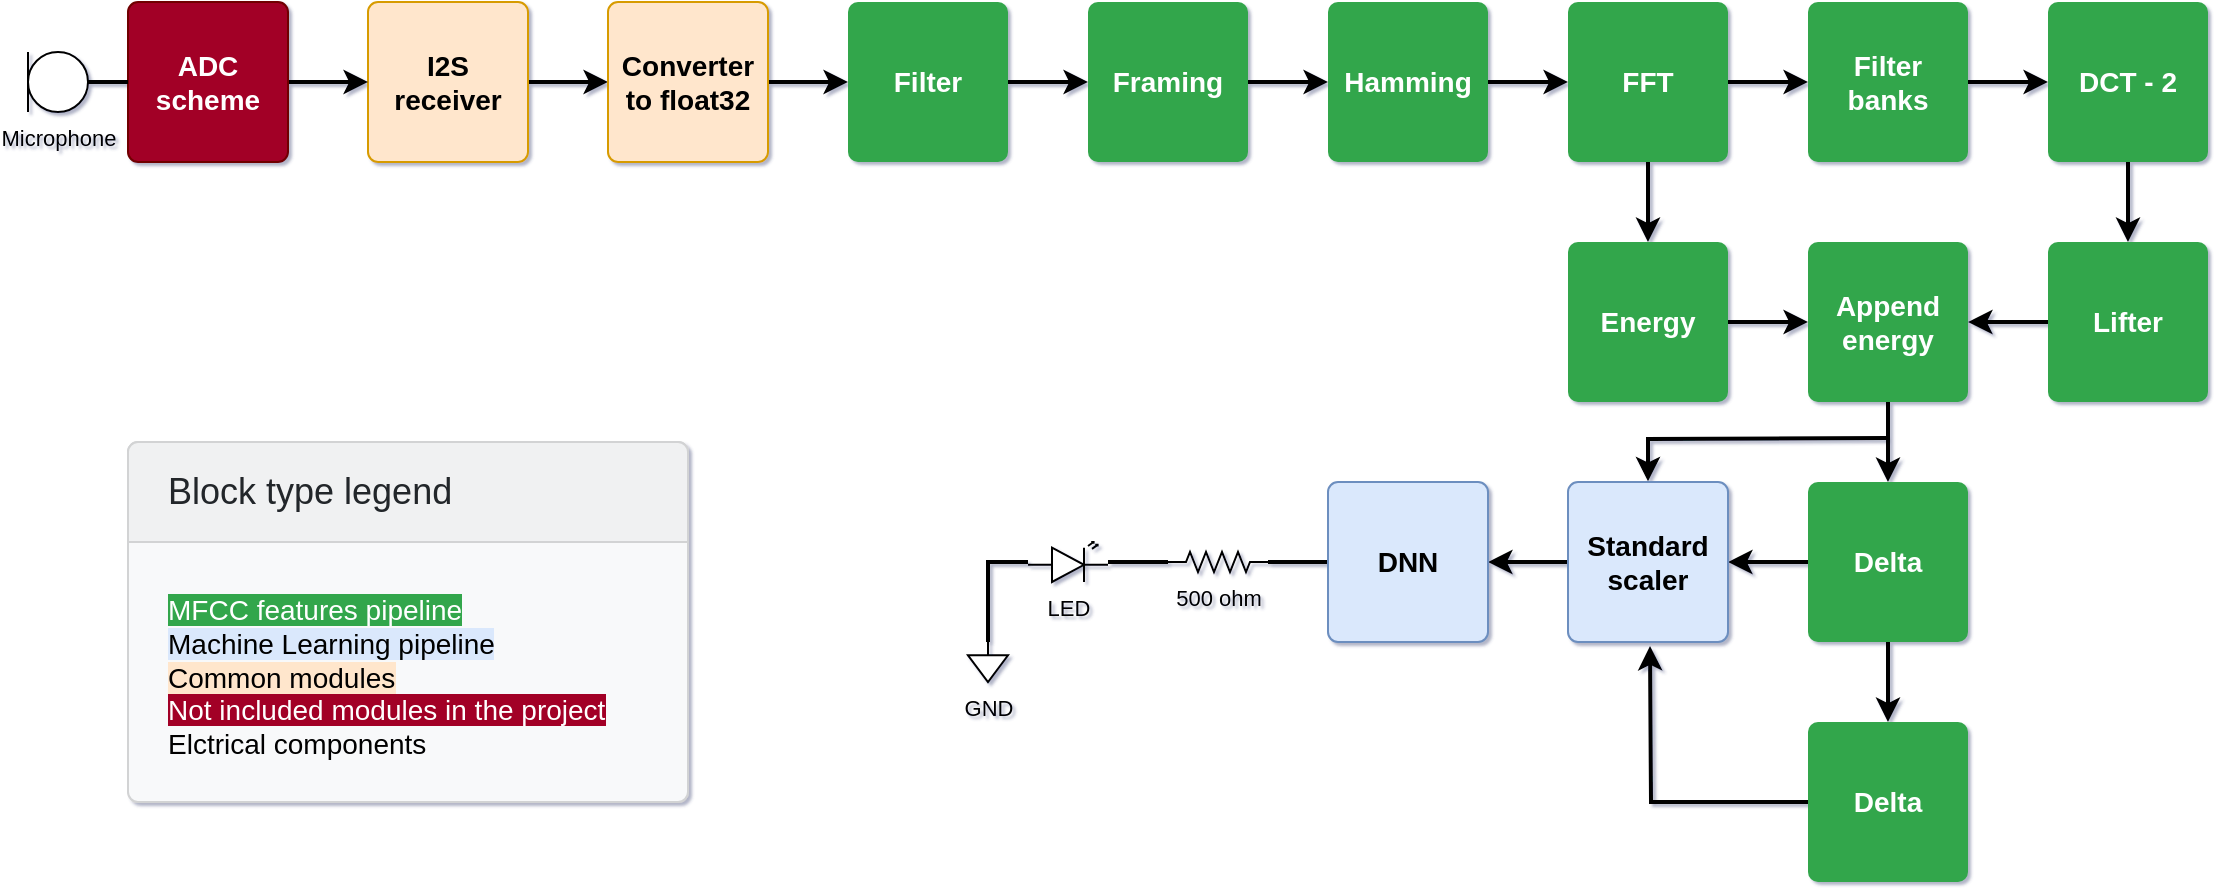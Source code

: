 <mxfile version="16.6.3" type="device"><diagram id="yO6Rsx2jU2vNbmdHZPcp" name="Page-1"><mxGraphModel dx="1381" dy="764" grid="0" gridSize="10" guides="1" tooltips="1" connect="1" arrows="1" fold="1" page="1" pageScale="1" pageWidth="580" pageHeight="500" background="#FFFFFF" math="0" shadow="1"><root><mxCell id="0"/><mxCell id="1" parent="0"/><mxCell id="kGTinwicguc6rNVjovll-25" value="" style="edgeStyle=orthogonalEdgeStyle;rounded=0;orthogonalLoop=1;jettySize=auto;html=1;fontSize=11;strokeWidth=2;" edge="1" parent="1" source="kGTinwicguc6rNVjovll-21" target="kGTinwicguc6rNVjovll-22"><mxGeometry relative="1" as="geometry"/></mxCell><mxCell id="kGTinwicguc6rNVjovll-21" value="I2S receiver" style="html=1;shadow=0;dashed=0;shape=mxgraph.bootstrap.rrect;rSize=5;strokeColor=#d79b00;strokeWidth=1;fillColor=#ffe6cc;whiteSpace=wrap;align=center;verticalAlign=middle;spacingLeft=0;fontStyle=1;fontSize=14;spacing=5;sketch=0;" vertex="1" parent="1"><mxGeometry x="200" y="40" width="80" height="80" as="geometry"/></mxCell><mxCell id="kGTinwicguc6rNVjovll-26" value="" style="edgeStyle=orthogonalEdgeStyle;rounded=0;orthogonalLoop=1;jettySize=auto;html=1;fontSize=11;strokeWidth=2;" edge="1" parent="1" source="kGTinwicguc6rNVjovll-22" target="kGTinwicguc6rNVjovll-23"><mxGeometry relative="1" as="geometry"/></mxCell><mxCell id="kGTinwicguc6rNVjovll-22" value="Converter to float32" style="html=1;shadow=0;dashed=0;shape=mxgraph.bootstrap.rrect;rSize=5;strokeColor=#d79b00;strokeWidth=1;fillColor=#ffe6cc;whiteSpace=wrap;align=center;verticalAlign=middle;spacingLeft=0;fontStyle=1;fontSize=14;spacing=5;sketch=0;" vertex="1" parent="1"><mxGeometry x="320" y="40" width="80" height="80" as="geometry"/></mxCell><mxCell id="kGTinwicguc6rNVjovll-27" value="" style="edgeStyle=orthogonalEdgeStyle;rounded=0;orthogonalLoop=1;jettySize=auto;html=1;fontSize=11;strokeWidth=2;" edge="1" parent="1" source="kGTinwicguc6rNVjovll-23" target="kGTinwicguc6rNVjovll-24"><mxGeometry relative="1" as="geometry"/></mxCell><mxCell id="kGTinwicguc6rNVjovll-23" value="Filter" style="html=1;shadow=0;dashed=0;shape=mxgraph.bootstrap.rrect;rSize=5;strokeColor=none;strokeWidth=1;fillColor=#33A64C;fontColor=#FFFFFF;whiteSpace=wrap;align=center;verticalAlign=middle;spacingLeft=0;fontStyle=1;fontSize=14;spacing=5;sketch=0;" vertex="1" parent="1"><mxGeometry x="440" y="40" width="80" height="80" as="geometry"/></mxCell><mxCell id="kGTinwicguc6rNVjovll-35" value="" style="edgeStyle=orthogonalEdgeStyle;rounded=0;orthogonalLoop=1;jettySize=auto;html=1;fontSize=11;strokeWidth=2;" edge="1" parent="1" source="kGTinwicguc6rNVjovll-24" target="kGTinwicguc6rNVjovll-28"><mxGeometry relative="1" as="geometry"/></mxCell><mxCell id="kGTinwicguc6rNVjovll-24" value="Framing" style="html=1;shadow=0;dashed=0;shape=mxgraph.bootstrap.rrect;rSize=5;strokeColor=none;strokeWidth=1;fillColor=#33A64C;fontColor=#FFFFFF;whiteSpace=wrap;align=center;verticalAlign=middle;spacingLeft=0;fontStyle=1;fontSize=14;spacing=5;sketch=0;" vertex="1" parent="1"><mxGeometry x="560" y="40" width="80" height="80" as="geometry"/></mxCell><mxCell id="kGTinwicguc6rNVjovll-36" value="" style="edgeStyle=orthogonalEdgeStyle;rounded=0;orthogonalLoop=1;jettySize=auto;html=1;fontSize=11;strokeWidth=2;" edge="1" parent="1" source="kGTinwicguc6rNVjovll-28" target="kGTinwicguc6rNVjovll-29"><mxGeometry relative="1" as="geometry"/></mxCell><mxCell id="kGTinwicguc6rNVjovll-28" value="Hamming" style="html=1;shadow=0;dashed=0;shape=mxgraph.bootstrap.rrect;rSize=5;strokeColor=none;strokeWidth=1;fillColor=#33A64C;fontColor=#FFFFFF;whiteSpace=wrap;align=center;verticalAlign=middle;spacingLeft=0;fontStyle=1;fontSize=14;spacing=5;sketch=0;" vertex="1" parent="1"><mxGeometry x="680" y="40" width="80" height="80" as="geometry"/></mxCell><mxCell id="kGTinwicguc6rNVjovll-38" value="" style="edgeStyle=orthogonalEdgeStyle;rounded=0;orthogonalLoop=1;jettySize=auto;html=1;fontSize=11;strokeWidth=2;" edge="1" parent="1" source="kGTinwicguc6rNVjovll-29" target="kGTinwicguc6rNVjovll-31"><mxGeometry relative="1" as="geometry"/></mxCell><mxCell id="kGTinwicguc6rNVjovll-63" value="" style="edgeStyle=orthogonalEdgeStyle;rounded=0;orthogonalLoop=1;jettySize=auto;html=1;fontSize=11;strokeWidth=2;" edge="1" parent="1" source="kGTinwicguc6rNVjovll-29" target="kGTinwicguc6rNVjovll-30"><mxGeometry relative="1" as="geometry"/></mxCell><mxCell id="kGTinwicguc6rNVjovll-29" value="FFT" style="html=1;shadow=0;dashed=0;shape=mxgraph.bootstrap.rrect;rSize=5;strokeColor=none;strokeWidth=1;fillColor=#33A64C;fontColor=#FFFFFF;whiteSpace=wrap;align=center;verticalAlign=middle;spacingLeft=0;fontStyle=1;fontSize=14;spacing=5;sketch=0;" vertex="1" parent="1"><mxGeometry x="800" y="40" width="80" height="80" as="geometry"/></mxCell><mxCell id="kGTinwicguc6rNVjovll-65" value="" style="edgeStyle=orthogonalEdgeStyle;rounded=0;orthogonalLoop=1;jettySize=auto;html=1;fontSize=11;strokeWidth=2;" edge="1" parent="1" source="kGTinwicguc6rNVjovll-30" target="kGTinwicguc6rNVjovll-43"><mxGeometry relative="1" as="geometry"/></mxCell><mxCell id="kGTinwicguc6rNVjovll-30" value="Energy" style="html=1;shadow=0;dashed=0;shape=mxgraph.bootstrap.rrect;rSize=5;strokeColor=none;strokeWidth=1;fillColor=#33A64C;fontColor=#FFFFFF;whiteSpace=wrap;align=center;verticalAlign=middle;spacingLeft=0;fontStyle=1;fontSize=14;spacing=5;sketch=0;" vertex="1" parent="1"><mxGeometry x="800" y="160" width="80" height="80" as="geometry"/></mxCell><mxCell id="kGTinwicguc6rNVjovll-61" value="" style="edgeStyle=orthogonalEdgeStyle;rounded=0;orthogonalLoop=1;jettySize=auto;html=1;fontSize=11;strokeWidth=2;" edge="1" parent="1" source="kGTinwicguc6rNVjovll-31" target="kGTinwicguc6rNVjovll-32"><mxGeometry relative="1" as="geometry"/></mxCell><mxCell id="kGTinwicguc6rNVjovll-31" value="Filter banks" style="html=1;shadow=0;dashed=0;shape=mxgraph.bootstrap.rrect;rSize=5;strokeColor=none;strokeWidth=1;fillColor=#33A64C;fontColor=#FFFFFF;whiteSpace=wrap;align=center;verticalAlign=middle;spacingLeft=0;fontStyle=1;fontSize=14;spacing=5;sketch=0;" vertex="1" parent="1"><mxGeometry x="920" y="40" width="80" height="80" as="geometry"/></mxCell><mxCell id="kGTinwicguc6rNVjovll-62" value="" style="edgeStyle=orthogonalEdgeStyle;rounded=0;orthogonalLoop=1;jettySize=auto;html=1;fontSize=11;strokeWidth=2;" edge="1" parent="1" source="kGTinwicguc6rNVjovll-32" target="kGTinwicguc6rNVjovll-33"><mxGeometry relative="1" as="geometry"/></mxCell><mxCell id="kGTinwicguc6rNVjovll-32" value="DCT - 2" style="html=1;shadow=0;dashed=0;shape=mxgraph.bootstrap.rrect;rSize=5;strokeColor=none;strokeWidth=1;fillColor=#33A64C;fontColor=#FFFFFF;whiteSpace=wrap;align=center;verticalAlign=middle;spacingLeft=0;fontStyle=1;fontSize=14;spacing=5;sketch=0;" vertex="1" parent="1"><mxGeometry x="1040" y="40" width="80" height="80" as="geometry"/></mxCell><mxCell id="kGTinwicguc6rNVjovll-66" value="" style="edgeStyle=orthogonalEdgeStyle;rounded=0;orthogonalLoop=1;jettySize=auto;html=1;fontSize=11;strokeWidth=2;" edge="1" parent="1" source="kGTinwicguc6rNVjovll-33" target="kGTinwicguc6rNVjovll-43"><mxGeometry relative="1" as="geometry"/></mxCell><mxCell id="kGTinwicguc6rNVjovll-33" value="Lifter" style="html=1;shadow=0;dashed=0;shape=mxgraph.bootstrap.rrect;rSize=5;strokeColor=none;strokeWidth=1;fillColor=#33A64C;fontColor=#FFFFFF;whiteSpace=wrap;align=center;verticalAlign=middle;spacingLeft=0;fontStyle=1;fontSize=14;spacing=5;sketch=0;" vertex="1" parent="1"><mxGeometry x="1040" y="160" width="80" height="80" as="geometry"/></mxCell><mxCell id="kGTinwicguc6rNVjovll-84" value="" style="rounded=0;orthogonalLoop=1;jettySize=auto;html=1;fontSize=11;fontColor=#000000;strokeWidth=2;" edge="1" parent="1" source="kGTinwicguc6rNVjovll-43" target="kGTinwicguc6rNVjovll-46"><mxGeometry relative="1" as="geometry"/></mxCell><mxCell id="kGTinwicguc6rNVjovll-43" value="Append energy" style="html=1;shadow=0;dashed=0;shape=mxgraph.bootstrap.rrect;rSize=5;strokeColor=none;strokeWidth=1;fillColor=#33A64C;fontColor=#FFFFFF;whiteSpace=wrap;align=center;verticalAlign=middle;spacingLeft=0;fontStyle=1;fontSize=14;spacing=5;sketch=0;" vertex="1" parent="1"><mxGeometry x="920" y="160" width="80" height="80" as="geometry"/></mxCell><mxCell id="kGTinwicguc6rNVjovll-85" value="" style="edgeStyle=orthogonalEdgeStyle;rounded=0;orthogonalLoop=1;jettySize=auto;html=1;fontSize=11;fontColor=#000000;strokeWidth=2;" edge="1" parent="1" source="kGTinwicguc6rNVjovll-46" target="kGTinwicguc6rNVjovll-83"><mxGeometry relative="1" as="geometry"/></mxCell><mxCell id="kGTinwicguc6rNVjovll-86" value="" style="edgeStyle=orthogonalEdgeStyle;rounded=0;orthogonalLoop=1;jettySize=auto;html=1;fontSize=11;fontColor=#000000;strokeWidth=2;" edge="1" parent="1" source="kGTinwicguc6rNVjovll-46" target="kGTinwicguc6rNVjovll-48"><mxGeometry relative="1" as="geometry"/></mxCell><mxCell id="kGTinwicguc6rNVjovll-46" value="Delta" style="html=1;shadow=0;dashed=0;shape=mxgraph.bootstrap.rrect;rSize=5;strokeColor=none;strokeWidth=1;fillColor=#33A64C;fontColor=#FFFFFF;whiteSpace=wrap;align=center;verticalAlign=middle;spacingLeft=0;fontStyle=1;fontSize=14;spacing=5;sketch=0;" vertex="1" parent="1"><mxGeometry x="920" y="280" width="80" height="80" as="geometry"/></mxCell><mxCell id="kGTinwicguc6rNVjovll-51" value="" style="edgeStyle=orthogonalEdgeStyle;rounded=0;orthogonalLoop=1;jettySize=auto;html=1;fontSize=11;strokeWidth=2;" edge="1" parent="1" source="kGTinwicguc6rNVjovll-48" target="kGTinwicguc6rNVjovll-50"><mxGeometry relative="1" as="geometry"/></mxCell><mxCell id="kGTinwicguc6rNVjovll-48" value="Standard scaler" style="html=1;shadow=0;dashed=0;shape=mxgraph.bootstrap.rrect;rSize=5;strokeColor=#6c8ebf;strokeWidth=1;fillColor=#dae8fc;whiteSpace=wrap;align=center;verticalAlign=middle;spacingLeft=0;fontStyle=1;fontSize=14;spacing=5;sketch=0;" vertex="1" parent="1"><mxGeometry x="800" y="280" width="80" height="80" as="geometry"/></mxCell><mxCell id="kGTinwicguc6rNVjovll-70" value="" style="edgeStyle=orthogonalEdgeStyle;rounded=0;orthogonalLoop=1;jettySize=auto;html=1;fontSize=11;strokeWidth=2;endArrow=none;endFill=0;" edge="1" parent="1" source="kGTinwicguc6rNVjovll-50" target="kGTinwicguc6rNVjovll-55"><mxGeometry relative="1" as="geometry"/></mxCell><mxCell id="kGTinwicguc6rNVjovll-50" value="DNN" style="html=1;shadow=0;dashed=0;shape=mxgraph.bootstrap.rrect;rSize=5;strokeColor=#6c8ebf;strokeWidth=1;fillColor=#dae8fc;whiteSpace=wrap;align=center;verticalAlign=middle;spacingLeft=0;fontStyle=1;fontSize=14;spacing=5;sketch=0;" vertex="1" parent="1"><mxGeometry x="680" y="280" width="80" height="80" as="geometry"/></mxCell><mxCell id="kGTinwicguc6rNVjovll-78" style="edgeStyle=orthogonalEdgeStyle;rounded=0;orthogonalLoop=1;jettySize=auto;html=1;fontSize=11;strokeWidth=2;endArrow=none;endFill=0;" edge="1" parent="1" source="kGTinwicguc6rNVjovll-53" target="kGTinwicguc6rNVjovll-73"><mxGeometry relative="1" as="geometry"><mxPoint x="520" y="360.0" as="targetPoint"/><Array as="points"><mxPoint x="510" y="320"/></Array></mxGeometry></mxCell><mxCell id="kGTinwicguc6rNVjovll-53" value="LED" style="verticalLabelPosition=bottom;shadow=0;dashed=0;align=center;html=1;verticalAlign=top;shape=mxgraph.electrical.opto_electronics.led_2;pointerEvents=1;sketch=0;fontSize=11;gradientColor=none;" vertex="1" parent="1"><mxGeometry x="530" y="310" width="40" height="20" as="geometry"/></mxCell><mxCell id="kGTinwicguc6rNVjovll-71" value="" style="edgeStyle=orthogonalEdgeStyle;rounded=0;orthogonalLoop=1;jettySize=auto;html=1;fontSize=11;strokeWidth=2;endArrow=none;endFill=0;" edge="1" parent="1" source="kGTinwicguc6rNVjovll-55" target="kGTinwicguc6rNVjovll-53"><mxGeometry relative="1" as="geometry"/></mxCell><mxCell id="kGTinwicguc6rNVjovll-55" value="500 ohm" style="pointerEvents=1;verticalLabelPosition=bottom;shadow=0;dashed=0;align=center;html=1;verticalAlign=top;shape=mxgraph.electrical.resistors.resistor_2;sketch=0;fontSize=11;gradientColor=none;" vertex="1" parent="1"><mxGeometry x="600" y="315" width="50" height="10" as="geometry"/></mxCell><mxCell id="kGTinwicguc6rNVjovll-57" value="" style="edgeStyle=orthogonalEdgeStyle;rounded=0;orthogonalLoop=1;jettySize=auto;html=1;fontSize=11;strokeWidth=2;" edge="1" parent="1" source="kGTinwicguc6rNVjovll-56" target="kGTinwicguc6rNVjovll-21"><mxGeometry relative="1" as="geometry"/></mxCell><mxCell id="kGTinwicguc6rNVjovll-56" value="ADC scheme" style="html=1;shadow=0;dashed=0;shape=mxgraph.bootstrap.rrect;rSize=5;strokeColor=#6F0000;strokeWidth=1;fillColor=#a20025;fontColor=#ffffff;whiteSpace=wrap;align=center;verticalAlign=middle;spacingLeft=0;fontStyle=1;fontSize=14;spacing=5;sketch=0;" vertex="1" parent="1"><mxGeometry x="80" y="40" width="80" height="80" as="geometry"/></mxCell><mxCell id="kGTinwicguc6rNVjovll-59" value="" style="edgeStyle=orthogonalEdgeStyle;rounded=0;orthogonalLoop=1;jettySize=auto;html=1;fontSize=11;strokeWidth=2;endArrow=none;endFill=0;" edge="1" parent="1" source="kGTinwicguc6rNVjovll-58" target="kGTinwicguc6rNVjovll-56"><mxGeometry relative="1" as="geometry"/></mxCell><mxCell id="kGTinwicguc6rNVjovll-58" value="Microphone" style="verticalLabelPosition=bottom;shadow=0;dashed=0;align=center;html=1;verticalAlign=top;shape=mxgraph.electrical.radio.microphone_1;sketch=0;fontSize=11;gradientColor=none;" vertex="1" parent="1"><mxGeometry x="30" y="65" width="30" height="30" as="geometry"/></mxCell><mxCell id="kGTinwicguc6rNVjovll-73" value="GND" style="pointerEvents=1;verticalLabelPosition=bottom;shadow=0;dashed=0;align=center;html=1;verticalAlign=top;shape=mxgraph.electrical.signal_sources.signal_ground;sketch=0;fontSize=11;gradientColor=none;" vertex="1" parent="1"><mxGeometry x="500" y="360" width="20" height="20" as="geometry"/></mxCell><mxCell id="kGTinwicguc6rNVjovll-80" value="&lt;span style=&quot;color: rgb(255 , 255 , 255) ; background-color: rgb(51 , 166 , 76)&quot;&gt;MFCC features pipeline&lt;/span&gt;&lt;br&gt;&lt;span style=&quot;color: rgb(0 , 0 , 0) ; background-color: rgb(218 , 232 , 252)&quot;&gt;Machine Learning pipeline&lt;/span&gt;&lt;br&gt;&lt;span style=&quot;color: rgb(0 , 0 , 0) ; background-color: rgb(255 , 230 , 204)&quot;&gt;Common modules&lt;br&gt;&lt;/span&gt;&lt;span style=&quot;color: rgb(255 , 255 , 255) ; background-color: rgb(162 , 0 , 37)&quot;&gt;Not included modules in the project&lt;/span&gt;&lt;br&gt;&lt;font color=&quot;#000000&quot;&gt;Elctrical components&lt;/font&gt;" style="html=1;shadow=0;dashed=0;shape=mxgraph.bootstrap.rrect;rSize=5;strokeColor=#D2D3D4;html=1;whiteSpace=wrap;fillColor=#F8F9FA;fontColor=#212529;verticalAlign=bottom;align=left;spacing=20;spacingBottom=0;fontSize=14;labelBackgroundColor=none;sketch=0;" vertex="1" parent="1"><mxGeometry x="80" y="260" width="280" height="180" as="geometry"/></mxCell><mxCell id="kGTinwicguc6rNVjovll-81" value="Block type legend" style="html=1;shadow=0;dashed=0;shape=mxgraph.bootstrap.topButton;rSize=5;perimeter=none;whiteSpace=wrap;fillColor=#F0F1F2;strokeColor=#D2D3D4;fontColor=#212529;resizeWidth=1;fontSize=18;align=left;spacing=20;labelBackgroundColor=none;sketch=0;" vertex="1" parent="kGTinwicguc6rNVjovll-80"><mxGeometry width="280" height="50" relative="1" as="geometry"/></mxCell><mxCell id="kGTinwicguc6rNVjovll-88" style="edgeStyle=orthogonalEdgeStyle;rounded=0;orthogonalLoop=1;jettySize=auto;html=1;fontSize=11;fontColor=#000000;strokeWidth=2;" edge="1" parent="1" source="kGTinwicguc6rNVjovll-83"><mxGeometry relative="1" as="geometry"><mxPoint x="841" y="362" as="targetPoint"/></mxGeometry></mxCell><mxCell id="kGTinwicguc6rNVjovll-83" value="Delta" style="html=1;shadow=0;dashed=0;shape=mxgraph.bootstrap.rrect;rSize=5;strokeColor=none;strokeWidth=1;fillColor=#33A64C;fontColor=#FFFFFF;whiteSpace=wrap;align=center;verticalAlign=middle;spacingLeft=0;fontStyle=1;fontSize=14;spacing=5;sketch=0;" vertex="1" parent="1"><mxGeometry x="920" y="400" width="80" height="80" as="geometry"/></mxCell><mxCell id="kGTinwicguc6rNVjovll-89" value="" style="edgeStyle=orthogonalEdgeStyle;rounded=0;orthogonalLoop=1;jettySize=auto;html=1;fontSize=11;strokeWidth=2;entryX=0.5;entryY=-0.004;entryDx=0;entryDy=0;entryPerimeter=0;" edge="1" parent="1" target="kGTinwicguc6rNVjovll-48"><mxGeometry relative="1" as="geometry"><mxPoint x="960" y="258" as="sourcePoint"/><mxPoint x="920" y="258" as="targetPoint"/></mxGeometry></mxCell></root></mxGraphModel></diagram></mxfile>
